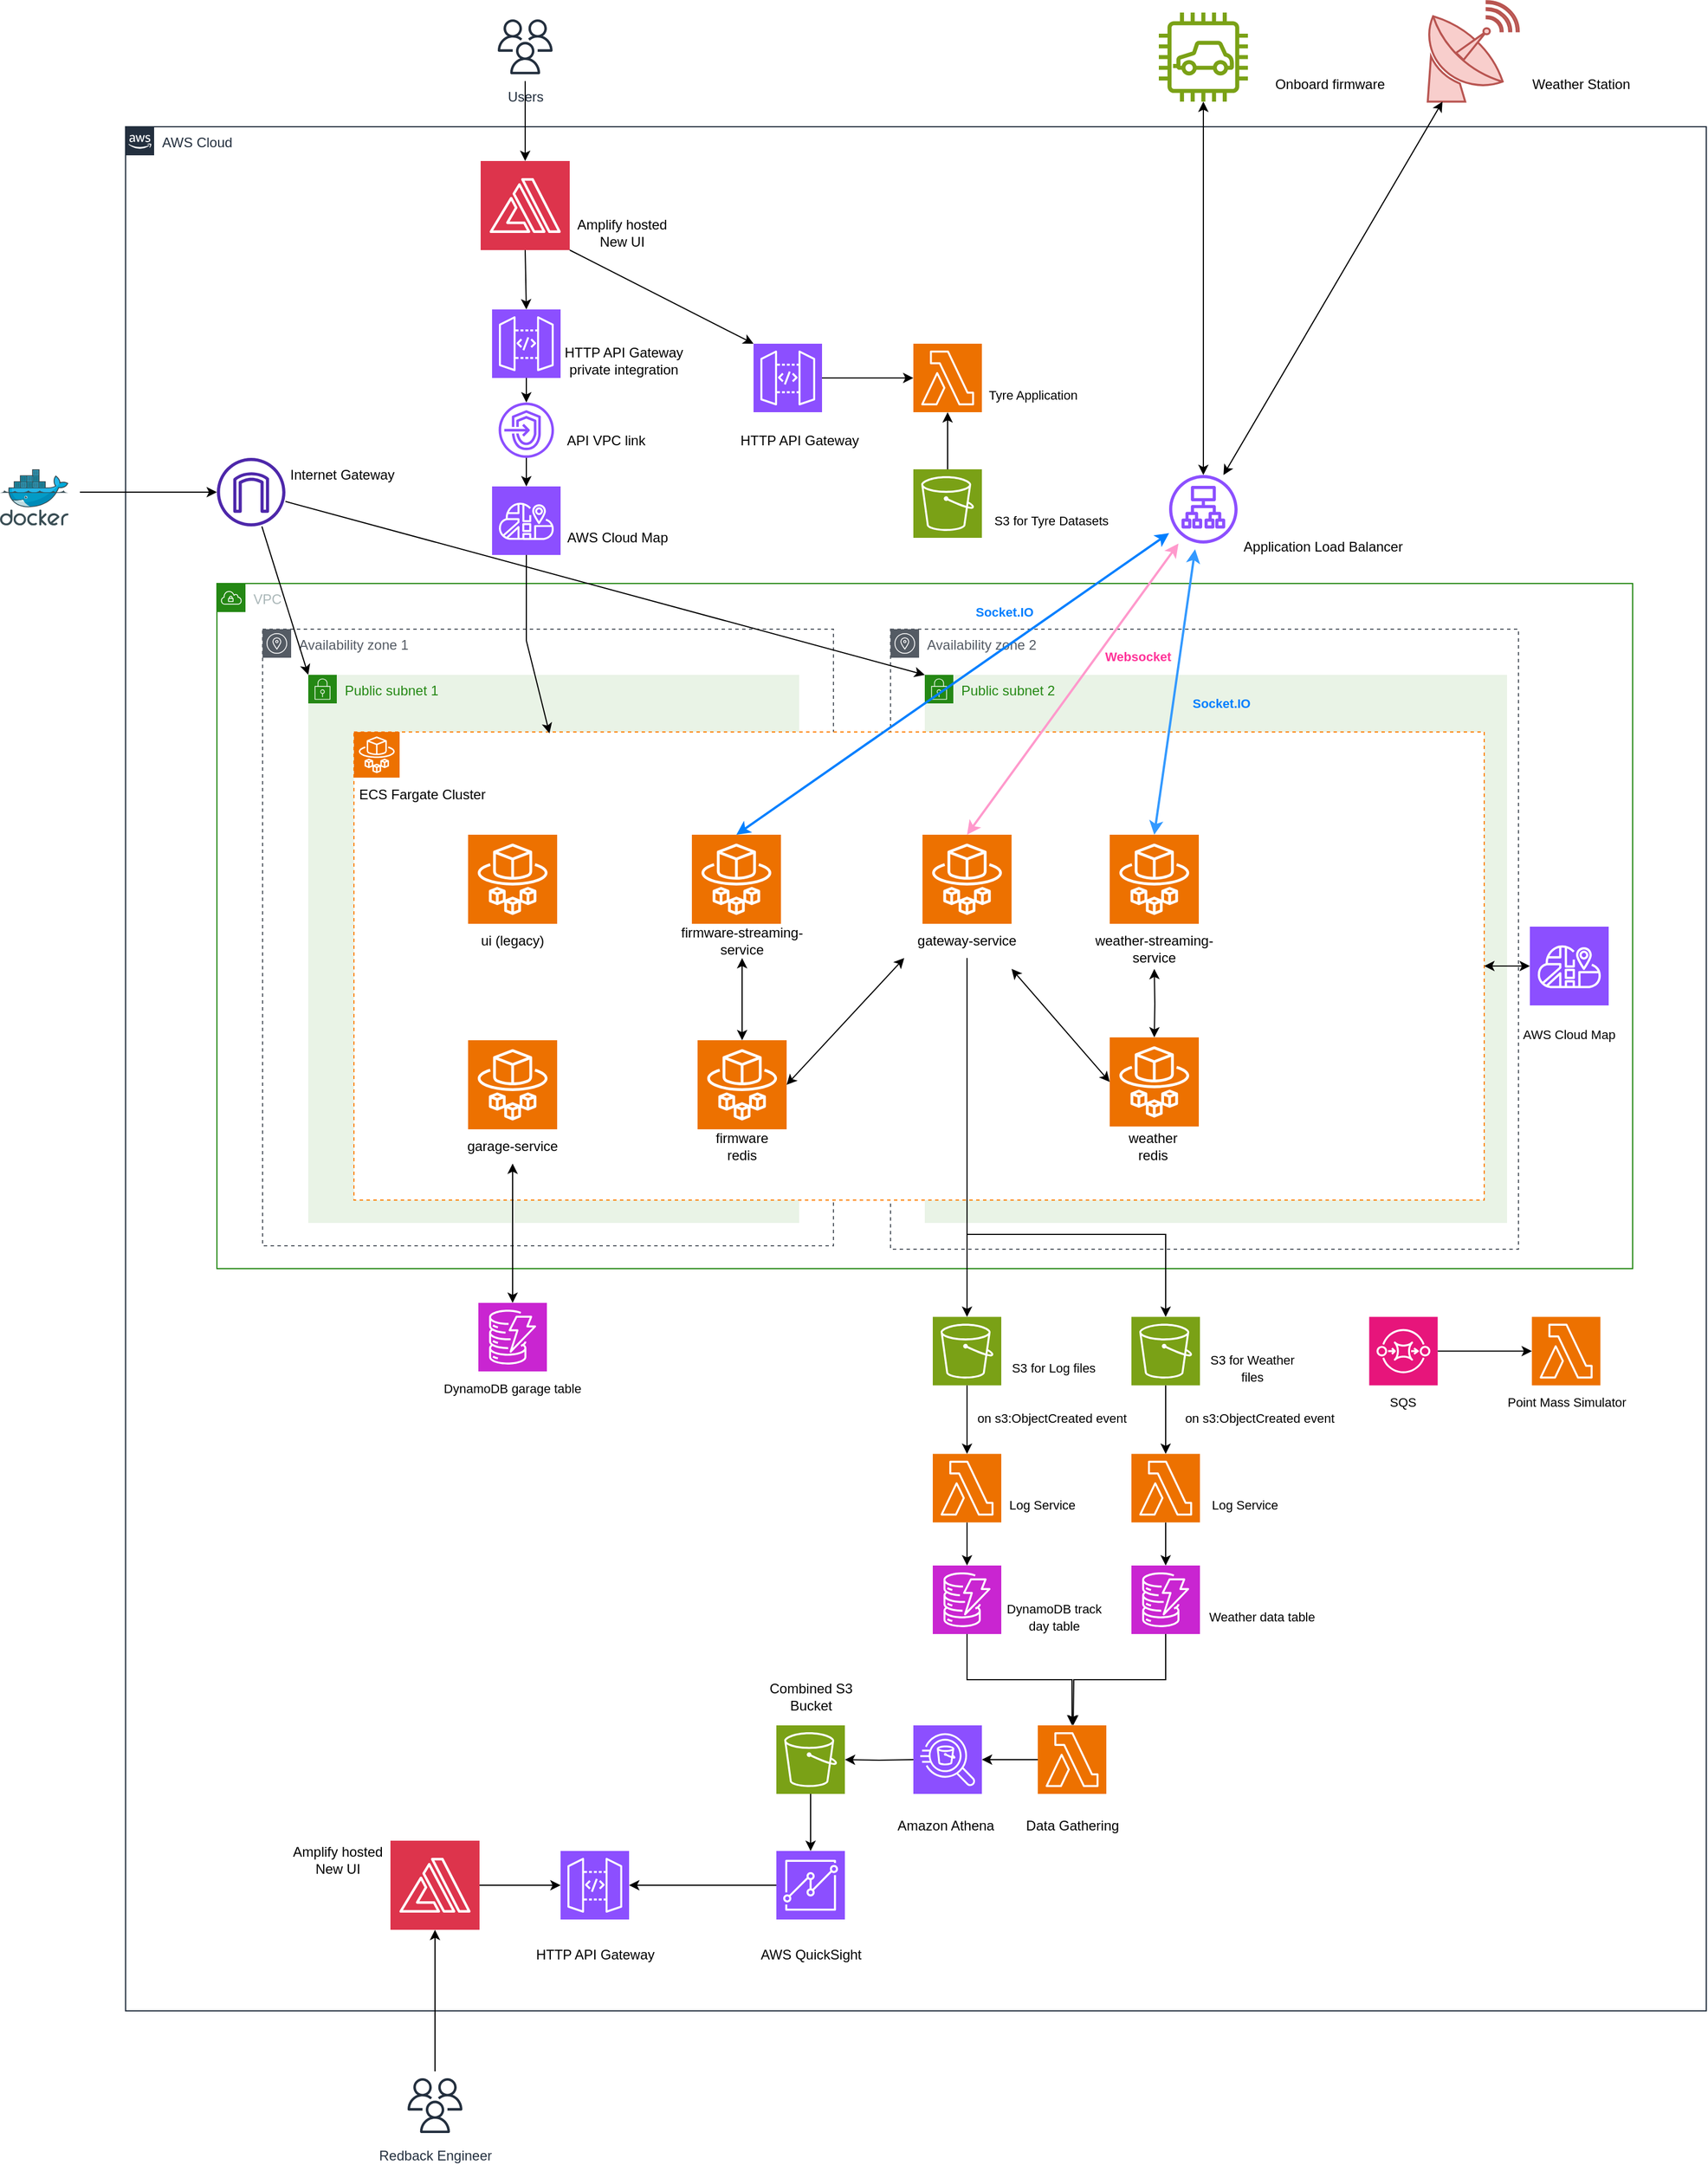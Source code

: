 <mxfile version="24.7.7">
  <diagram name="Page-1" id="r_Q3lrwqNkRFiCjygjfC">
    <mxGraphModel dx="2663" dy="1222" grid="1" gridSize="10" guides="1" tooltips="1" connect="1" arrows="1" fold="1" page="1" pageScale="1" pageWidth="827" pageHeight="1169" math="0" shadow="0">
      <root>
        <mxCell id="0" />
        <mxCell id="1" parent="0" />
        <mxCell id="l8-Kg4PxLdRytkkaWZpK-70" value="AWS Cloud" style="points=[[0,0],[0.25,0],[0.5,0],[0.75,0],[1,0],[1,0.25],[1,0.5],[1,0.75],[1,1],[0.75,1],[0.5,1],[0.25,1],[0,1],[0,0.75],[0,0.5],[0,0.25]];outlineConnect=0;gradientColor=none;html=1;whiteSpace=wrap;fontSize=12;fontStyle=0;container=1;pointerEvents=0;collapsible=0;recursiveResize=0;shape=mxgraph.aws4.group;grIcon=mxgraph.aws4.group_aws_cloud_alt;strokeColor=#232F3E;fillColor=none;verticalAlign=top;align=left;spacingLeft=30;fontColor=#232F3E;dashed=0;" parent="1" vertex="1">
          <mxGeometry x="40" y="280" width="1384.5" height="1650" as="geometry" />
        </mxCell>
        <mxCell id="l8-Kg4PxLdRytkkaWZpK-72" value="VPC" style="points=[[0,0],[0.25,0],[0.5,0],[0.75,0],[1,0],[1,0.25],[1,0.5],[1,0.75],[1,1],[0.75,1],[0.5,1],[0.25,1],[0,1],[0,0.75],[0,0.5],[0,0.25]];outlineConnect=0;gradientColor=none;html=1;whiteSpace=wrap;fontSize=12;fontStyle=0;container=1;pointerEvents=0;collapsible=0;recursiveResize=0;shape=mxgraph.aws4.group;grIcon=mxgraph.aws4.group_vpc;strokeColor=#248814;fillColor=none;verticalAlign=top;align=left;spacingLeft=30;fontColor=#AAB7B8;dashed=0;" parent="l8-Kg4PxLdRytkkaWZpK-70" vertex="1">
          <mxGeometry x="80" y="400" width="1240" height="600" as="geometry" />
        </mxCell>
        <mxCell id="l8-Kg4PxLdRytkkaWZpK-78" value="Availability zone 1" style="sketch=0;outlineConnect=0;gradientColor=none;html=1;whiteSpace=wrap;fontSize=12;fontStyle=0;shape=mxgraph.aws4.group;grIcon=mxgraph.aws4.group_availability_zone;strokeColor=#545B64;fillColor=none;verticalAlign=top;align=left;spacingLeft=30;fontColor=#545B64;dashed=1;" parent="l8-Kg4PxLdRytkkaWZpK-72" vertex="1">
          <mxGeometry x="40" y="40" width="500" height="540" as="geometry" />
        </mxCell>
        <mxCell id="l8-Kg4PxLdRytkkaWZpK-75" value="Public subnet 1" style="points=[[0,0],[0.25,0],[0.5,0],[0.75,0],[1,0],[1,0.25],[1,0.5],[1,0.75],[1,1],[0.75,1],[0.5,1],[0.25,1],[0,1],[0,0.75],[0,0.5],[0,0.25]];outlineConnect=0;gradientColor=none;html=1;whiteSpace=wrap;fontSize=12;fontStyle=0;container=1;pointerEvents=0;collapsible=0;recursiveResize=0;shape=mxgraph.aws4.group;grIcon=mxgraph.aws4.group_security_group;grStroke=0;strokeColor=#248814;fillColor=#E9F3E6;verticalAlign=top;align=left;spacingLeft=30;fontColor=#248814;dashed=0;" parent="l8-Kg4PxLdRytkkaWZpK-72" vertex="1">
          <mxGeometry x="80" y="80" width="430" height="480" as="geometry" />
        </mxCell>
        <mxCell id="l8-Kg4PxLdRytkkaWZpK-85" value="Availability zone 2" style="sketch=0;outlineConnect=0;gradientColor=none;html=1;whiteSpace=wrap;fontSize=12;fontStyle=0;shape=mxgraph.aws4.group;grIcon=mxgraph.aws4.group_availability_zone;strokeColor=#545B64;fillColor=none;verticalAlign=top;align=left;spacingLeft=30;fontColor=#545B64;dashed=1;" parent="l8-Kg4PxLdRytkkaWZpK-72" vertex="1">
          <mxGeometry x="590" y="40" width="550" height="543" as="geometry" />
        </mxCell>
        <mxCell id="l8-Kg4PxLdRytkkaWZpK-86" value="Public subnet 2" style="points=[[0,0],[0.25,0],[0.5,0],[0.75,0],[1,0],[1,0.25],[1,0.5],[1,0.75],[1,1],[0.75,1],[0.5,1],[0.25,1],[0,1],[0,0.75],[0,0.5],[0,0.25]];outlineConnect=0;gradientColor=none;html=1;whiteSpace=wrap;fontSize=12;fontStyle=0;container=1;pointerEvents=0;collapsible=0;recursiveResize=0;shape=mxgraph.aws4.group;grIcon=mxgraph.aws4.group_security_group;grStroke=0;strokeColor=#248814;fillColor=#E9F3E6;verticalAlign=top;align=left;spacingLeft=30;fontColor=#248814;dashed=0;" parent="l8-Kg4PxLdRytkkaWZpK-72" vertex="1">
          <mxGeometry x="620" y="80" width="510" height="480" as="geometry" />
        </mxCell>
        <mxCell id="l8-Kg4PxLdRytkkaWZpK-89" value="" style="rounded=0;whiteSpace=wrap;html=1;dashed=1;strokeWidth=1;strokeColor=#FF8000;" parent="l8-Kg4PxLdRytkkaWZpK-72" vertex="1">
          <mxGeometry x="120" y="130" width="990" height="410" as="geometry" />
        </mxCell>
        <mxCell id="l8-Kg4PxLdRytkkaWZpK-91" value="" style="sketch=0;points=[[0,0,0],[0.25,0,0],[0.5,0,0],[0.75,0,0],[1,0,0],[0,1,0],[0.25,1,0],[0.5,1,0],[0.75,1,0],[1,1,0],[0,0.25,0],[0,0.5,0],[0,0.75,0],[1,0.25,0],[1,0.5,0],[1,0.75,0]];outlineConnect=0;fontColor=#232F3E;fillColor=#ED7100;strokeColor=#ffffff;dashed=0;verticalLabelPosition=bottom;verticalAlign=top;align=center;html=1;fontSize=12;fontStyle=0;aspect=fixed;shape=mxgraph.aws4.resourceIcon;resIcon=mxgraph.aws4.fargate;" parent="l8-Kg4PxLdRytkkaWZpK-72" vertex="1">
          <mxGeometry x="120" y="130" width="40" height="40" as="geometry" />
        </mxCell>
        <mxCell id="l8-Kg4PxLdRytkkaWZpK-92" value="ECS Fargate Cluster" style="text;html=1;strokeColor=none;fillColor=none;align=center;verticalAlign=middle;whiteSpace=wrap;rounded=0;" parent="l8-Kg4PxLdRytkkaWZpK-72" vertex="1">
          <mxGeometry x="120" y="170" width="120" height="30" as="geometry" />
        </mxCell>
        <mxCell id="l8-Kg4PxLdRytkkaWZpK-95" value="" style="sketch=0;points=[[0,0,0],[0.25,0,0],[0.5,0,0],[0.75,0,0],[1,0,0],[0,1,0],[0.25,1,0],[0.5,1,0],[0.75,1,0],[1,1,0],[0,0.25,0],[0,0.5,0],[0,0.75,0],[1,0.25,0],[1,0.5,0],[1,0.75,0]];outlineConnect=0;fontColor=#232F3E;fillColor=#ED7100;strokeColor=#ffffff;dashed=0;verticalLabelPosition=bottom;verticalAlign=top;align=center;html=1;fontSize=12;fontStyle=0;aspect=fixed;shape=mxgraph.aws4.resourceIcon;resIcon=mxgraph.aws4.fargate;" parent="l8-Kg4PxLdRytkkaWZpK-72" vertex="1">
          <mxGeometry x="220" y="220" width="78" height="78" as="geometry" />
        </mxCell>
        <mxCell id="l8-Kg4PxLdRytkkaWZpK-96" value="" style="sketch=0;points=[[0,0,0],[0.25,0,0],[0.5,0,0],[0.75,0,0],[1,0,0],[0,1,0],[0.25,1,0],[0.5,1,0],[0.75,1,0],[1,1,0],[0,0.25,0],[0,0.5,0],[0,0.75,0],[1,0.25,0],[1,0.5,0],[1,0.75,0]];outlineConnect=0;fontColor=#232F3E;fillColor=#ED7100;strokeColor=#ffffff;dashed=0;verticalLabelPosition=bottom;verticalAlign=top;align=center;html=1;fontSize=12;fontStyle=0;aspect=fixed;shape=mxgraph.aws4.resourceIcon;resIcon=mxgraph.aws4.fargate;" parent="l8-Kg4PxLdRytkkaWZpK-72" vertex="1">
          <mxGeometry x="416" y="220" width="78" height="78" as="geometry" />
        </mxCell>
        <mxCell id="l8-Kg4PxLdRytkkaWZpK-97" value="" style="sketch=0;points=[[0,0,0],[0.25,0,0],[0.5,0,0],[0.75,0,0],[1,0,0],[0,1,0],[0.25,1,0],[0.5,1,0],[0.75,1,0],[1,1,0],[0,0.25,0],[0,0.5,0],[0,0.75,0],[1,0.25,0],[1,0.5,0],[1,0.75,0]];outlineConnect=0;fontColor=#232F3E;fillColor=#ED7100;strokeColor=#ffffff;dashed=0;verticalLabelPosition=bottom;verticalAlign=top;align=center;html=1;fontSize=12;fontStyle=0;aspect=fixed;shape=mxgraph.aws4.resourceIcon;resIcon=mxgraph.aws4.fargate;" parent="l8-Kg4PxLdRytkkaWZpK-72" vertex="1">
          <mxGeometry x="618" y="220" width="78" height="78" as="geometry" />
        </mxCell>
        <mxCell id="l8-Kg4PxLdRytkkaWZpK-98" value="" style="sketch=0;points=[[0,0,0],[0.25,0,0],[0.5,0,0],[0.75,0,0],[1,0,0],[0,1,0],[0.25,1,0],[0.5,1,0],[0.75,1,0],[1,1,0],[0,0.25,0],[0,0.5,0],[0,0.75,0],[1,0.25,0],[1,0.5,0],[1,0.75,0]];outlineConnect=0;fontColor=#232F3E;fillColor=#ED7100;strokeColor=#ffffff;dashed=0;verticalLabelPosition=bottom;verticalAlign=top;align=center;html=1;fontSize=12;fontStyle=0;aspect=fixed;shape=mxgraph.aws4.resourceIcon;resIcon=mxgraph.aws4.fargate;" parent="l8-Kg4PxLdRytkkaWZpK-72" vertex="1">
          <mxGeometry x="421" y="400" width="78" height="78" as="geometry" />
        </mxCell>
        <mxCell id="l8-Kg4PxLdRytkkaWZpK-104" value="&lt;div&gt;&lt;span style=&quot;background-color: initial;&quot;&gt;gateway-service&lt;/span&gt;&lt;br&gt;&lt;/div&gt;" style="text;html=1;strokeColor=none;fillColor=none;align=center;verticalAlign=middle;whiteSpace=wrap;rounded=0;" parent="l8-Kg4PxLdRytkkaWZpK-72" vertex="1">
          <mxGeometry x="602" y="298" width="110" height="30" as="geometry" />
        </mxCell>
        <mxCell id="l8-Kg4PxLdRytkkaWZpK-105" value="firmware-streaming-service" style="text;html=1;strokeColor=none;fillColor=none;align=center;verticalAlign=middle;whiteSpace=wrap;rounded=0;" parent="l8-Kg4PxLdRytkkaWZpK-72" vertex="1">
          <mxGeometry x="395" y="298" width="130" height="30" as="geometry" />
        </mxCell>
        <mxCell id="l8-Kg4PxLdRytkkaWZpK-106" value="ui (legacy)" style="text;html=1;strokeColor=none;fillColor=none;align=center;verticalAlign=middle;whiteSpace=wrap;rounded=0;" parent="l8-Kg4PxLdRytkkaWZpK-72" vertex="1">
          <mxGeometry x="229" y="298" width="60" height="30" as="geometry" />
        </mxCell>
        <mxCell id="l8-Kg4PxLdRytkkaWZpK-107" value="firmware redis" style="text;html=1;strokeColor=none;fillColor=none;align=center;verticalAlign=middle;whiteSpace=wrap;rounded=0;" parent="l8-Kg4PxLdRytkkaWZpK-72" vertex="1">
          <mxGeometry x="430" y="478" width="60" height="30" as="geometry" />
        </mxCell>
        <mxCell id="l8-Kg4PxLdRytkkaWZpK-108" value="" style="endArrow=classic;startArrow=classic;html=1;rounded=0;entryX=0.5;entryY=1;entryDx=0;entryDy=0;exitX=0.5;exitY=0;exitDx=0;exitDy=0;exitPerimeter=0;" parent="l8-Kg4PxLdRytkkaWZpK-72" source="l8-Kg4PxLdRytkkaWZpK-98" target="l8-Kg4PxLdRytkkaWZpK-105" edge="1">
          <mxGeometry width="50" height="50" relative="1" as="geometry">
            <mxPoint x="530" y="340" as="sourcePoint" />
            <mxPoint x="580" y="290" as="targetPoint" />
          </mxGeometry>
        </mxCell>
        <mxCell id="l8-Kg4PxLdRytkkaWZpK-109" value="" style="sketch=0;points=[[0,0,0],[0.25,0,0],[0.5,0,0],[0.75,0,0],[1,0,0],[0,1,0],[0.25,1,0],[0.5,1,0],[0.75,1,0],[1,1,0],[0,0.25,0],[0,0.5,0],[0,0.75,0],[1,0.25,0],[1,0.5,0],[1,0.75,0]];outlineConnect=0;fontColor=#232F3E;fillColor=#ED7100;strokeColor=#ffffff;dashed=0;verticalLabelPosition=bottom;verticalAlign=top;align=center;html=1;fontSize=12;fontStyle=0;aspect=fixed;shape=mxgraph.aws4.resourceIcon;resIcon=mxgraph.aws4.fargate;" parent="l8-Kg4PxLdRytkkaWZpK-72" vertex="1">
          <mxGeometry x="220" y="400" width="78" height="78" as="geometry" />
        </mxCell>
        <mxCell id="l8-Kg4PxLdRytkkaWZpK-110" value="garage-service" style="text;html=1;strokeColor=none;fillColor=none;align=center;verticalAlign=middle;whiteSpace=wrap;rounded=0;" parent="l8-Kg4PxLdRytkkaWZpK-72" vertex="1">
          <mxGeometry x="214" y="478" width="90" height="30" as="geometry" />
        </mxCell>
        <mxCell id="l8-Kg4PxLdRytkkaWZpK-111" value="" style="endArrow=classic;startArrow=classic;html=1;rounded=0;entryX=0;entryY=1;entryDx=0;entryDy=0;exitX=1;exitY=0.5;exitDx=0;exitDy=0;exitPerimeter=0;" parent="l8-Kg4PxLdRytkkaWZpK-72" source="l8-Kg4PxLdRytkkaWZpK-98" target="l8-Kg4PxLdRytkkaWZpK-104" edge="1">
          <mxGeometry width="50" height="50" relative="1" as="geometry">
            <mxPoint x="568" y="410" as="sourcePoint" />
            <mxPoint x="618" y="360" as="targetPoint" />
          </mxGeometry>
        </mxCell>
        <mxCell id="l8-Kg4PxLdRytkkaWZpK-168" value="" style="sketch=0;points=[[0,0,0],[0.25,0,0],[0.5,0,0],[0.75,0,0],[1,0,0],[0,1,0],[0.25,1,0],[0.5,1,0],[0.75,1,0],[1,1,0],[0,0.25,0],[0,0.5,0],[0,0.75,0],[1,0.25,0],[1,0.5,0],[1,0.75,0]];outlineConnect=0;fontColor=#232F3E;fillColor=#8C4FFF;strokeColor=#ffffff;dashed=0;verticalLabelPosition=bottom;verticalAlign=top;align=center;html=1;fontSize=12;fontStyle=0;aspect=fixed;shape=mxgraph.aws4.resourceIcon;resIcon=mxgraph.aws4.cloud_map;" parent="l8-Kg4PxLdRytkkaWZpK-72" vertex="1">
          <mxGeometry x="1150" y="300.5" width="69" height="69" as="geometry" />
        </mxCell>
        <mxCell id="l8-Kg4PxLdRytkkaWZpK-118" value="" style="endArrow=classic;startArrow=classic;html=1;rounded=0;entryX=0;entryY=0.5;entryDx=0;entryDy=0;exitX=1;exitY=0.5;exitDx=0;exitDy=0;entryPerimeter=0;" parent="l8-Kg4PxLdRytkkaWZpK-72" source="l8-Kg4PxLdRytkkaWZpK-89" target="l8-Kg4PxLdRytkkaWZpK-168" edge="1">
          <mxGeometry width="50" height="50" relative="1" as="geometry">
            <mxPoint x="610" y="400" as="sourcePoint" />
            <mxPoint x="980" y="380" as="targetPoint" />
          </mxGeometry>
        </mxCell>
        <mxCell id="l8-Kg4PxLdRytkkaWZpK-116" value="&lt;font style=&quot;font-size: 11px;&quot;&gt;AWS Cloud Map&lt;/font&gt;" style="text;html=1;strokeColor=none;fillColor=none;align=center;verticalAlign=middle;whiteSpace=wrap;rounded=0;" parent="l8-Kg4PxLdRytkkaWZpK-72" vertex="1">
          <mxGeometry x="1134.87" y="380" width="99.25" height="30" as="geometry" />
        </mxCell>
        <mxCell id="l8-Kg4PxLdRytkkaWZpK-185" value="&lt;font style=&quot;font-size: 11px;&quot; color=&quot;#007fff&quot;&gt;&lt;b&gt;Socket.IO&lt;/b&gt;&lt;/font&gt;" style="text;html=1;strokeColor=none;fillColor=none;align=center;verticalAlign=middle;whiteSpace=wrap;rounded=0;rotation=0;" parent="l8-Kg4PxLdRytkkaWZpK-72" vertex="1">
          <mxGeometry x="660" y="10" width="60" height="30" as="geometry" />
        </mxCell>
        <mxCell id="l8-Kg4PxLdRytkkaWZpK-186" value="&lt;span style=&quot;color: rgb(255, 51, 153); font-family: Helvetica; font-style: normal; font-variant-ligatures: normal; font-variant-caps: normal; letter-spacing: normal; orphans: 2; text-align: center; text-indent: 0px; text-transform: none; widows: 2; word-spacing: 0px; -webkit-text-stroke-width: 0px; text-decoration-thickness: initial; text-decoration-style: initial; text-decoration-color: initial; float: none; display: inline !important;&quot;&gt;&lt;font style=&quot;font-size: 11px;&quot;&gt;&lt;b style=&quot;&quot;&gt;Websocket&lt;/b&gt;&lt;/font&gt;&lt;/span&gt;" style="text;whiteSpace=wrap;html=1;" parent="l8-Kg4PxLdRytkkaWZpK-72" vertex="1">
          <mxGeometry x="776" y="50" width="60" height="20" as="geometry" />
        </mxCell>
        <mxCell id="DXigJ2T6ufV-q1y0c3rx-6" value="" style="sketch=0;points=[[0,0,0],[0.25,0,0],[0.5,0,0],[0.75,0,0],[1,0,0],[0,1,0],[0.25,1,0],[0.5,1,0],[0.75,1,0],[1,1,0],[0,0.25,0],[0,0.5,0],[0,0.75,0],[1,0.25,0],[1,0.5,0],[1,0.75,0]];outlineConnect=0;fontColor=#232F3E;fillColor=#ED7100;strokeColor=#ffffff;dashed=0;verticalLabelPosition=bottom;verticalAlign=top;align=center;html=1;fontSize=12;fontStyle=0;aspect=fixed;shape=mxgraph.aws4.resourceIcon;resIcon=mxgraph.aws4.fargate;" vertex="1" parent="l8-Kg4PxLdRytkkaWZpK-72">
          <mxGeometry x="782" y="220" width="78" height="78" as="geometry" />
        </mxCell>
        <mxCell id="DXigJ2T6ufV-q1y0c3rx-14" style="edgeStyle=orthogonalEdgeStyle;rounded=0;orthogonalLoop=1;jettySize=auto;html=1;exitX=0.5;exitY=1;exitDx=0;exitDy=0;startArrow=classic;startFill=1;" edge="1" parent="l8-Kg4PxLdRytkkaWZpK-72" target="DXigJ2T6ufV-q1y0c3rx-12">
          <mxGeometry relative="1" as="geometry">
            <mxPoint x="821" y="337.5" as="sourcePoint" />
          </mxGeometry>
        </mxCell>
        <mxCell id="DXigJ2T6ufV-q1y0c3rx-7" value="weather-streaming-service" style="text;html=1;strokeColor=none;fillColor=none;align=center;verticalAlign=middle;whiteSpace=wrap;rounded=0;" vertex="1" parent="l8-Kg4PxLdRytkkaWZpK-72">
          <mxGeometry x="756" y="300.5" width="130" height="39.5" as="geometry" />
        </mxCell>
        <mxCell id="DXigJ2T6ufV-q1y0c3rx-12" value="" style="sketch=0;points=[[0,0,0],[0.25,0,0],[0.5,0,0],[0.75,0,0],[1,0,0],[0,1,0],[0.25,1,0],[0.5,1,0],[0.75,1,0],[1,1,0],[0,0.25,0],[0,0.5,0],[0,0.75,0],[1,0.25,0],[1,0.5,0],[1,0.75,0]];outlineConnect=0;fontColor=#232F3E;fillColor=#ED7100;strokeColor=#ffffff;dashed=0;verticalLabelPosition=bottom;verticalAlign=top;align=center;html=1;fontSize=12;fontStyle=0;aspect=fixed;shape=mxgraph.aws4.resourceIcon;resIcon=mxgraph.aws4.fargate;" vertex="1" parent="l8-Kg4PxLdRytkkaWZpK-72">
          <mxGeometry x="782" y="397.5" width="78" height="78" as="geometry" />
        </mxCell>
        <mxCell id="DXigJ2T6ufV-q1y0c3rx-13" value="weather redis" style="text;html=1;strokeColor=none;fillColor=none;align=center;verticalAlign=middle;whiteSpace=wrap;rounded=0;" vertex="1" parent="l8-Kg4PxLdRytkkaWZpK-72">
          <mxGeometry x="790" y="478" width="60" height="30" as="geometry" />
        </mxCell>
        <mxCell id="DXigJ2T6ufV-q1y0c3rx-16" value="&lt;font style=&quot;font-size: 11px;&quot; color=&quot;#007fff&quot;&gt;&lt;b&gt;Socket.IO&lt;/b&gt;&lt;/font&gt;" style="text;html=1;strokeColor=none;fillColor=none;align=center;verticalAlign=middle;whiteSpace=wrap;rounded=0;rotation=0;" vertex="1" parent="l8-Kg4PxLdRytkkaWZpK-72">
          <mxGeometry x="850" y="90" width="60" height="30" as="geometry" />
        </mxCell>
        <mxCell id="DXigJ2T6ufV-q1y0c3rx-29" value="" style="endArrow=classic;startArrow=classic;html=1;rounded=0;exitX=0;exitY=0.5;exitDx=0;exitDy=0;exitPerimeter=0;" edge="1" parent="l8-Kg4PxLdRytkkaWZpK-72" source="DXigJ2T6ufV-q1y0c3rx-12">
          <mxGeometry width="50" height="50" relative="1" as="geometry">
            <mxPoint x="532" y="487" as="sourcePoint" />
            <mxPoint x="696" y="337.5" as="targetPoint" />
          </mxGeometry>
        </mxCell>
        <mxCell id="DXigJ2T6ufV-q1y0c3rx-25" value="" style="endArrow=classic;startArrow=classic;html=1;rounded=0;strokeColor=#3399FF;strokeWidth=2;exitX=0.5;exitY=0;exitDx=0;exitDy=0;exitPerimeter=0;" edge="1" parent="l8-Kg4PxLdRytkkaWZpK-72" source="DXigJ2T6ufV-q1y0c3rx-6">
          <mxGeometry width="50" height="50" relative="1" as="geometry">
            <mxPoint x="373.25" y="352.17" as="sourcePoint" />
            <mxPoint x="856.75" y="-29.998" as="targetPoint" />
          </mxGeometry>
        </mxCell>
        <mxCell id="l8-Kg4PxLdRytkkaWZpK-74" value="" style="sketch=0;outlineConnect=0;fontColor=#232F3E;gradientColor=none;fillColor=#8C4FFF;strokeColor=none;dashed=0;verticalLabelPosition=bottom;verticalAlign=top;align=center;html=1;fontSize=12;fontStyle=0;aspect=fixed;pointerEvents=1;shape=mxgraph.aws4.application_load_balancer;" parent="l8-Kg4PxLdRytkkaWZpK-70" vertex="1">
          <mxGeometry x="914" y="305" width="60" height="60" as="geometry" />
        </mxCell>
        <mxCell id="l8-Kg4PxLdRytkkaWZpK-93" value="" style="sketch=0;points=[[0,0,0],[0.25,0,0],[0.5,0,0],[0.75,0,0],[1,0,0],[0,1,0],[0.25,1,0],[0.5,1,0],[0.75,1,0],[1,1,0],[0,0.25,0],[0,0.5,0],[0,0.75,0],[1,0.25,0],[1,0.5,0],[1,0.75,0]];outlineConnect=0;fontColor=#232F3E;fillColor=#8C4FFF;strokeColor=#ffffff;dashed=0;verticalLabelPosition=bottom;verticalAlign=top;align=center;html=1;fontSize=12;fontStyle=0;aspect=fixed;shape=mxgraph.aws4.resourceIcon;resIcon=mxgraph.aws4.api_gateway;" parent="l8-Kg4PxLdRytkkaWZpK-70" vertex="1">
          <mxGeometry x="321" y="160" width="60" height="60" as="geometry" />
        </mxCell>
        <mxCell id="l8-Kg4PxLdRytkkaWZpK-102" value="" style="endArrow=classic;startArrow=classic;html=1;rounded=0;exitX=0.5;exitY=0;exitDx=0;exitDy=0;exitPerimeter=0;strokeColor=#007FFF;strokeWidth=2;" parent="l8-Kg4PxLdRytkkaWZpK-70" source="l8-Kg4PxLdRytkkaWZpK-96" target="l8-Kg4PxLdRytkkaWZpK-74" edge="1">
          <mxGeometry width="50" height="50" relative="1" as="geometry">
            <mxPoint x="610" y="240" as="sourcePoint" />
            <mxPoint x="660" y="190" as="targetPoint" />
          </mxGeometry>
        </mxCell>
        <mxCell id="l8-Kg4PxLdRytkkaWZpK-103" value="" style="endArrow=classic;startArrow=classic;html=1;rounded=0;exitX=0.5;exitY=0;exitDx=0;exitDy=0;exitPerimeter=0;strokeWidth=2;strokeColor=#FF99CC;" parent="l8-Kg4PxLdRytkkaWZpK-70" source="l8-Kg4PxLdRytkkaWZpK-97" target="l8-Kg4PxLdRytkkaWZpK-74" edge="1">
          <mxGeometry width="50" height="50" relative="1" as="geometry">
            <mxPoint x="545" y="390" as="sourcePoint" />
            <mxPoint x="687" y="138" as="targetPoint" />
          </mxGeometry>
        </mxCell>
        <mxCell id="l8-Kg4PxLdRytkkaWZpK-119" value="HTTP API Gateway &lt;br&gt;private integration" style="text;html=1;strokeColor=none;fillColor=none;align=center;verticalAlign=middle;whiteSpace=wrap;rounded=0;" parent="l8-Kg4PxLdRytkkaWZpK-70" vertex="1">
          <mxGeometry x="381" y="190" width="111" height="30" as="geometry" />
        </mxCell>
        <mxCell id="l8-Kg4PxLdRytkkaWZpK-120" value="" style="endArrow=classic;html=1;rounded=0;exitX=0.5;exitY=1;exitDx=0;exitDy=0;exitPerimeter=0;" parent="l8-Kg4PxLdRytkkaWZpK-70" source="l8-Kg4PxLdRytkkaWZpK-93" target="l8-Kg4PxLdRytkkaWZpK-187" edge="1">
          <mxGeometry width="50" height="50" relative="1" as="geometry">
            <mxPoint x="520" y="500" as="sourcePoint" />
            <mxPoint x="349" y="290" as="targetPoint" />
          </mxGeometry>
        </mxCell>
        <mxCell id="l8-Kg4PxLdRytkkaWZpK-122" value="AWS Cloud Map" style="text;html=1;strokeColor=none;fillColor=none;align=center;verticalAlign=middle;whiteSpace=wrap;rounded=0;" parent="l8-Kg4PxLdRytkkaWZpK-70" vertex="1">
          <mxGeometry x="381" y="345" width="100" height="30" as="geometry" />
        </mxCell>
        <mxCell id="l8-Kg4PxLdRytkkaWZpK-123" value="Application Load Balancer" style="text;html=1;strokeColor=none;fillColor=none;align=center;verticalAlign=middle;whiteSpace=wrap;rounded=0;" parent="l8-Kg4PxLdRytkkaWZpK-70" vertex="1">
          <mxGeometry x="974" y="352.5" width="150" height="30" as="geometry" />
        </mxCell>
        <mxCell id="l8-Kg4PxLdRytkkaWZpK-125" value="" style="sketch=0;outlineConnect=0;fontColor=#232F3E;gradientColor=none;fillColor=#4D27AA;strokeColor=none;dashed=0;verticalLabelPosition=bottom;verticalAlign=top;align=center;html=1;fontSize=12;fontStyle=0;aspect=fixed;pointerEvents=1;shape=mxgraph.aws4.internet_gateway;" parent="l8-Kg4PxLdRytkkaWZpK-70" vertex="1">
          <mxGeometry x="80" y="290" width="60" height="60" as="geometry" />
        </mxCell>
        <mxCell id="l8-Kg4PxLdRytkkaWZpK-126" value="Internet Gateway" style="text;html=1;strokeColor=none;fillColor=none;align=center;verticalAlign=middle;whiteSpace=wrap;rounded=0;" parent="l8-Kg4PxLdRytkkaWZpK-70" vertex="1">
          <mxGeometry x="140" y="290" width="100" height="30" as="geometry" />
        </mxCell>
        <mxCell id="l8-Kg4PxLdRytkkaWZpK-127" value="" style="endArrow=classic;html=1;rounded=0;entryX=0;entryY=0;entryDx=0;entryDy=0;" parent="l8-Kg4PxLdRytkkaWZpK-70" source="l8-Kg4PxLdRytkkaWZpK-125" target="l8-Kg4PxLdRytkkaWZpK-75" edge="1">
          <mxGeometry width="50" height="50" relative="1" as="geometry">
            <mxPoint x="450" y="230" as="sourcePoint" />
            <mxPoint x="500" y="180" as="targetPoint" />
          </mxGeometry>
        </mxCell>
        <mxCell id="l8-Kg4PxLdRytkkaWZpK-129" value="" style="endArrow=classic;html=1;rounded=0;entryX=0;entryY=0;entryDx=0;entryDy=0;" parent="l8-Kg4PxLdRytkkaWZpK-70" source="l8-Kg4PxLdRytkkaWZpK-125" target="l8-Kg4PxLdRytkkaWZpK-86" edge="1">
          <mxGeometry width="50" height="50" relative="1" as="geometry">
            <mxPoint x="450" y="300" as="sourcePoint" />
            <mxPoint x="500" y="250" as="targetPoint" />
          </mxGeometry>
        </mxCell>
        <mxCell id="l8-Kg4PxLdRytkkaWZpK-138" value="&lt;font style=&quot;font-size: 11px;&quot;&gt;on s3:ObjectCreated event&lt;/font&gt;" style="text;html=1;strokeColor=none;fillColor=none;align=center;verticalAlign=middle;whiteSpace=wrap;rounded=0;" parent="l8-Kg4PxLdRytkkaWZpK-70" vertex="1">
          <mxGeometry x="737.75" y="1115.75" width="146.5" height="30" as="geometry" />
        </mxCell>
        <mxCell id="l8-Kg4PxLdRytkkaWZpK-140" value="&lt;font style=&quot;font-size: 11px;&quot;&gt;Log Service&lt;/font&gt;" style="text;html=1;strokeColor=none;fillColor=none;align=center;verticalAlign=middle;whiteSpace=wrap;rounded=0;" parent="l8-Kg4PxLdRytkkaWZpK-70" vertex="1">
          <mxGeometry x="767" y="1192.25" width="72" height="30" as="geometry" />
        </mxCell>
        <mxCell id="l8-Kg4PxLdRytkkaWZpK-141" value="&lt;font style=&quot;font-size: 11px;&quot;&gt;DynamoDB garage table&lt;/font&gt;" style="text;html=1;strokeColor=none;fillColor=none;align=center;verticalAlign=middle;whiteSpace=wrap;rounded=0;" parent="l8-Kg4PxLdRytkkaWZpK-70" vertex="1">
          <mxGeometry x="274" y="1090" width="130" height="30" as="geometry" />
        </mxCell>
        <mxCell id="l8-Kg4PxLdRytkkaWZpK-143" value="" style="endArrow=classic;html=1;rounded=0;entryX=0.5;entryY=0;entryDx=0;entryDy=0;entryPerimeter=0;exitX=0.5;exitY=1;exitDx=0;exitDy=0;exitPerimeter=0;" parent="l8-Kg4PxLdRytkkaWZpK-70" source="l8-Kg4PxLdRytkkaWZpK-155" target="l8-Kg4PxLdRytkkaWZpK-161" edge="1">
          <mxGeometry width="50" height="50" relative="1" as="geometry">
            <mxPoint x="697.5" y="1112" as="sourcePoint" />
            <mxPoint x="697.5" y="1185" as="targetPoint" />
          </mxGeometry>
        </mxCell>
        <mxCell id="l8-Kg4PxLdRytkkaWZpK-144" value="&lt;font style=&quot;font-size: 11px;&quot;&gt;DynamoDB track day table&lt;/font&gt;" style="text;html=1;strokeColor=none;fillColor=none;align=center;verticalAlign=middle;whiteSpace=wrap;rounded=0;" parent="l8-Kg4PxLdRytkkaWZpK-70" vertex="1">
          <mxGeometry x="767" y="1290" width="93" height="30" as="geometry" />
        </mxCell>
        <mxCell id="l8-Kg4PxLdRytkkaWZpK-148" value="&lt;font style=&quot;font-size: 11px;&quot;&gt;S3 for Log files&lt;/font&gt;" style="text;html=1;strokeColor=none;fillColor=none;align=center;verticalAlign=middle;whiteSpace=wrap;rounded=0;" parent="l8-Kg4PxLdRytkkaWZpK-70" vertex="1">
          <mxGeometry x="767" y="1072.25" width="92" height="30" as="geometry" />
        </mxCell>
        <mxCell id="l8-Kg4PxLdRytkkaWZpK-153" value="" style="sketch=0;points=[[0,0,0],[0.25,0,0],[0.5,0,0],[0.75,0,0],[1,0,0],[0,1,0],[0.25,1,0],[0.5,1,0],[0.75,1,0],[1,1,0],[0,0.25,0],[0,0.5,0],[0,0.75,0],[1,0.25,0],[1,0.5,0],[1,0.75,0]];outlineConnect=0;fontColor=#232F3E;fillColor=#C925D1;strokeColor=#ffffff;dashed=0;verticalLabelPosition=bottom;verticalAlign=top;align=center;html=1;fontSize=12;fontStyle=0;aspect=fixed;shape=mxgraph.aws4.resourceIcon;resIcon=mxgraph.aws4.dynamodb;" parent="l8-Kg4PxLdRytkkaWZpK-70" vertex="1">
          <mxGeometry x="309" y="1030" width="60" height="60" as="geometry" />
        </mxCell>
        <mxCell id="l8-Kg4PxLdRytkkaWZpK-155" value="" style="sketch=0;points=[[0,0,0],[0.25,0,0],[0.5,0,0],[0.75,0,0],[1,0,0],[0,1,0],[0.25,1,0],[0.5,1,0],[0.75,1,0],[1,1,0],[0,0.25,0],[0,0.5,0],[0,0.75,0],[1,0.25,0],[1,0.5,0],[1,0.75,0]];outlineConnect=0;fontColor=#232F3E;fillColor=#ED7100;strokeColor=#ffffff;dashed=0;verticalLabelPosition=bottom;verticalAlign=top;align=center;html=1;fontSize=12;fontStyle=0;aspect=fixed;shape=mxgraph.aws4.resourceIcon;resIcon=mxgraph.aws4.lambda;" parent="l8-Kg4PxLdRytkkaWZpK-70" vertex="1">
          <mxGeometry x="707" y="1162.25" width="60" height="60" as="geometry" />
        </mxCell>
        <mxCell id="l8-Kg4PxLdRytkkaWZpK-161" value="" style="sketch=0;points=[[0,0,0],[0.25,0,0],[0.5,0,0],[0.75,0,0],[1,0,0],[0,1,0],[0.25,1,0],[0.5,1,0],[0.75,1,0],[1,1,0],[0,0.25,0],[0,0.5,0],[0,0.75,0],[1,0.25,0],[1,0.5,0],[1,0.75,0]];outlineConnect=0;fontColor=#232F3E;fillColor=#C925D1;strokeColor=#ffffff;dashed=0;verticalLabelPosition=bottom;verticalAlign=top;align=center;html=1;fontSize=12;fontStyle=0;aspect=fixed;shape=mxgraph.aws4.resourceIcon;resIcon=mxgraph.aws4.dynamodb;" parent="l8-Kg4PxLdRytkkaWZpK-70" vertex="1">
          <mxGeometry x="707" y="1260" width="60" height="60" as="geometry" />
        </mxCell>
        <mxCell id="l8-Kg4PxLdRytkkaWZpK-163" value="" style="sketch=0;points=[[0,0,0],[0.25,0,0],[0.5,0,0],[0.75,0,0],[1,0,0],[0,1,0],[0.25,1,0],[0.5,1,0],[0.75,1,0],[1,1,0],[0,0.25,0],[0,0.5,0],[0,0.75,0],[1,0.25,0],[1,0.5,0],[1,0.75,0]];outlineConnect=0;fontColor=#232F3E;fillColor=#7AA116;strokeColor=#ffffff;dashed=0;verticalLabelPosition=bottom;verticalAlign=top;align=center;html=1;fontSize=12;fontStyle=0;aspect=fixed;shape=mxgraph.aws4.resourceIcon;resIcon=mxgraph.aws4.s3;" parent="l8-Kg4PxLdRytkkaWZpK-70" vertex="1">
          <mxGeometry x="707" y="1042.25" width="60" height="60" as="geometry" />
        </mxCell>
        <mxCell id="l8-Kg4PxLdRytkkaWZpK-176" value="" style="endArrow=classic;startArrow=classic;html=1;rounded=0;entryX=0.5;entryY=1;entryDx=0;entryDy=0;exitX=0.5;exitY=0;exitDx=0;exitDy=0;exitPerimeter=0;" parent="l8-Kg4PxLdRytkkaWZpK-70" source="l8-Kg4PxLdRytkkaWZpK-153" target="l8-Kg4PxLdRytkkaWZpK-110" edge="1">
          <mxGeometry width="50" height="50" relative="1" as="geometry">
            <mxPoint x="720" y="780" as="sourcePoint" />
            <mxPoint x="770" y="730" as="targetPoint" />
          </mxGeometry>
        </mxCell>
        <mxCell id="l8-Kg4PxLdRytkkaWZpK-177" value="" style="endArrow=classic;html=1;rounded=0;entryX=0.5;entryY=0;entryDx=0;entryDy=0;entryPerimeter=0;exitX=0.5;exitY=1;exitDx=0;exitDy=0;exitPerimeter=0;" parent="l8-Kg4PxLdRytkkaWZpK-70" source="l8-Kg4PxLdRytkkaWZpK-163" target="l8-Kg4PxLdRytkkaWZpK-155" edge="1">
          <mxGeometry width="50" height="50" relative="1" as="geometry">
            <mxPoint x="1085" y="999.5" as="sourcePoint" />
            <mxPoint x="1135" y="949.5" as="targetPoint" />
          </mxGeometry>
        </mxCell>
        <mxCell id="l8-Kg4PxLdRytkkaWZpK-178" value="" style="endArrow=classic;html=1;rounded=0;entryX=0.5;entryY=0;entryDx=0;entryDy=0;entryPerimeter=0;exitX=0.5;exitY=1;exitDx=0;exitDy=0;" parent="l8-Kg4PxLdRytkkaWZpK-70" source="l8-Kg4PxLdRytkkaWZpK-104" target="l8-Kg4PxLdRytkkaWZpK-163" edge="1">
          <mxGeometry width="50" height="50" relative="1" as="geometry">
            <mxPoint x="720" y="860" as="sourcePoint" />
            <mxPoint x="770" y="810" as="targetPoint" />
          </mxGeometry>
        </mxCell>
        <mxCell id="l8-Kg4PxLdRytkkaWZpK-130" value="&lt;font style=&quot;font-size: 11px;&quot;&gt;SQS&lt;/font&gt;" style="text;html=1;strokeColor=none;fillColor=none;align=center;verticalAlign=middle;whiteSpace=wrap;rounded=0;" parent="l8-Kg4PxLdRytkkaWZpK-70" vertex="1">
          <mxGeometry x="1104.25" y="1102.25" width="30" height="30" as="geometry" />
        </mxCell>
        <mxCell id="l8-Kg4PxLdRytkkaWZpK-171" value="" style="sketch=0;points=[[0,0,0],[0.25,0,0],[0.5,0,0],[0.75,0,0],[1,0,0],[0,1,0],[0.25,1,0],[0.5,1,0],[0.75,1,0],[1,1,0],[0,0.25,0],[0,0.5,0],[0,0.75,0],[1,0.25,0],[1,0.5,0],[1,0.75,0]];outlineConnect=0;fontColor=#232F3E;fillColor=#E7157B;strokeColor=#ffffff;dashed=0;verticalLabelPosition=bottom;verticalAlign=top;align=center;html=1;fontSize=12;fontStyle=0;aspect=fixed;shape=mxgraph.aws4.resourceIcon;resIcon=mxgraph.aws4.sqs;" parent="l8-Kg4PxLdRytkkaWZpK-70" vertex="1">
          <mxGeometry x="1089.25" y="1042.25" width="60" height="60" as="geometry" />
        </mxCell>
        <mxCell id="l8-Kg4PxLdRytkkaWZpK-173" value="" style="endArrow=classic;html=1;rounded=0;entryX=0;entryY=0.5;entryDx=0;entryDy=0;entryPerimeter=0;exitX=1;exitY=0.5;exitDx=0;exitDy=0;exitPerimeter=0;" parent="l8-Kg4PxLdRytkkaWZpK-70" source="l8-Kg4PxLdRytkkaWZpK-171" target="l8-Kg4PxLdRytkkaWZpK-156" edge="1">
          <mxGeometry width="50" height="50" relative="1" as="geometry">
            <mxPoint x="1129.25" y="1102.25" as="sourcePoint" />
            <mxPoint x="1179.25" y="1052.25" as="targetPoint" />
          </mxGeometry>
        </mxCell>
        <mxCell id="l8-Kg4PxLdRytkkaWZpK-156" value="" style="sketch=0;points=[[0,0,0],[0.25,0,0],[0.5,0,0],[0.75,0,0],[1,0,0],[0,1,0],[0.25,1,0],[0.5,1,0],[0.75,1,0],[1,1,0],[0,0.25,0],[0,0.5,0],[0,0.75,0],[1,0.25,0],[1,0.5,0],[1,0.75,0]];outlineConnect=0;fontColor=#232F3E;fillColor=#ED7100;strokeColor=#ffffff;dashed=0;verticalLabelPosition=bottom;verticalAlign=top;align=center;html=1;fontSize=12;fontStyle=0;aspect=fixed;shape=mxgraph.aws4.resourceIcon;resIcon=mxgraph.aws4.lambda;" parent="l8-Kg4PxLdRytkkaWZpK-70" vertex="1">
          <mxGeometry x="1231.75" y="1042.25" width="60" height="60" as="geometry" />
        </mxCell>
        <mxCell id="l8-Kg4PxLdRytkkaWZpK-137" value="&lt;font style=&quot;font-size: 11px;&quot;&gt;Point Mass Simulator&lt;/font&gt;" style="text;html=1;strokeColor=none;fillColor=none;align=center;verticalAlign=middle;whiteSpace=wrap;rounded=0;" parent="l8-Kg4PxLdRytkkaWZpK-70" vertex="1">
          <mxGeometry x="1203.5" y="1102.25" width="116.5" height="30" as="geometry" />
        </mxCell>
        <mxCell id="l8-Kg4PxLdRytkkaWZpK-180" value="" style="sketch=0;points=[[0,0,0],[0.25,0,0],[0.5,0,0],[0.75,0,0],[1,0,0],[0,1,0],[0.25,1,0],[0.5,1,0],[0.75,1,0],[1,1,0],[0,0.25,0],[0,0.5,0],[0,0.75,0],[1,0.25,0],[1,0.5,0],[1,0.75,0]];outlineConnect=0;fontColor=#232F3E;fillColor=#8C4FFF;strokeColor=#ffffff;dashed=0;verticalLabelPosition=bottom;verticalAlign=top;align=center;html=1;fontSize=12;fontStyle=0;aspect=fixed;shape=mxgraph.aws4.resourceIcon;resIcon=mxgraph.aws4.api_gateway;" parent="l8-Kg4PxLdRytkkaWZpK-70" vertex="1">
          <mxGeometry x="550" y="190" width="60" height="60" as="geometry" />
        </mxCell>
        <mxCell id="l8-Kg4PxLdRytkkaWZpK-164" value="" style="sketch=0;points=[[0,0,0],[0.25,0,0],[0.5,0,0],[0.75,0,0],[1,0,0],[0,1,0],[0.25,1,0],[0.5,1,0],[0.75,1,0],[1,1,0],[0,0.25,0],[0,0.5,0],[0,0.75,0],[1,0.25,0],[1,0.5,0],[1,0.75,0]];outlineConnect=0;fontColor=#232F3E;fillColor=#7AA116;strokeColor=#ffffff;dashed=0;verticalLabelPosition=bottom;verticalAlign=top;align=center;html=1;fontSize=12;fontStyle=0;aspect=fixed;shape=mxgraph.aws4.resourceIcon;resIcon=mxgraph.aws4.s3;" parent="l8-Kg4PxLdRytkkaWZpK-70" vertex="1">
          <mxGeometry x="690" y="300" width="60" height="60" as="geometry" />
        </mxCell>
        <mxCell id="l8-Kg4PxLdRytkkaWZpK-132" value="&lt;font style=&quot;font-size: 11px;&quot;&gt;S3 for Tyre Datasets&lt;/font&gt;" style="text;html=1;strokeColor=none;fillColor=none;align=center;verticalAlign=middle;whiteSpace=wrap;rounded=0;" parent="l8-Kg4PxLdRytkkaWZpK-70" vertex="1">
          <mxGeometry x="750" y="330" width="122" height="30" as="geometry" />
        </mxCell>
        <mxCell id="l8-Kg4PxLdRytkkaWZpK-133" value="&lt;font style=&quot;font-size: 11px;&quot;&gt;Tyre Application&lt;/font&gt;" style="text;html=1;strokeColor=none;fillColor=none;align=center;verticalAlign=middle;whiteSpace=wrap;rounded=0;" parent="l8-Kg4PxLdRytkkaWZpK-70" vertex="1">
          <mxGeometry x="750" y="220" width="90" height="30" as="geometry" />
        </mxCell>
        <mxCell id="l8-Kg4PxLdRytkkaWZpK-154" value="" style="sketch=0;points=[[0,0,0],[0.25,0,0],[0.5,0,0],[0.75,0,0],[1,0,0],[0,1,0],[0.25,1,0],[0.5,1,0],[0.75,1,0],[1,1,0],[0,0.25,0],[0,0.5,0],[0,0.75,0],[1,0.25,0],[1,0.5,0],[1,0.75,0]];outlineConnect=0;fontColor=#232F3E;fillColor=#ED7100;strokeColor=#ffffff;dashed=0;verticalLabelPosition=bottom;verticalAlign=top;align=center;html=1;fontSize=12;fontStyle=0;aspect=fixed;shape=mxgraph.aws4.resourceIcon;resIcon=mxgraph.aws4.lambda;" parent="l8-Kg4PxLdRytkkaWZpK-70" vertex="1">
          <mxGeometry x="690" y="190" width="60" height="60" as="geometry" />
        </mxCell>
        <mxCell id="l8-Kg4PxLdRytkkaWZpK-152" value="" style="endArrow=classic;startArrow=none;html=1;rounded=0;entryX=0.5;entryY=1;entryDx=0;entryDy=0;entryPerimeter=0;exitX=0.5;exitY=0;exitDx=0;exitDy=0;exitPerimeter=0;endFill=1;startFill=0;" parent="l8-Kg4PxLdRytkkaWZpK-70" source="l8-Kg4PxLdRytkkaWZpK-164" target="l8-Kg4PxLdRytkkaWZpK-154" edge="1">
          <mxGeometry width="50" height="50" relative="1" as="geometry">
            <mxPoint x="830.5" y="314" as="sourcePoint" />
            <mxPoint x="829.5" y="231" as="targetPoint" />
          </mxGeometry>
        </mxCell>
        <mxCell id="l8-Kg4PxLdRytkkaWZpK-182" value="" style="endArrow=classic;html=1;rounded=0;entryX=0;entryY=0.5;entryDx=0;entryDy=0;entryPerimeter=0;exitX=1;exitY=0.5;exitDx=0;exitDy=0;exitPerimeter=0;" parent="l8-Kg4PxLdRytkkaWZpK-70" source="l8-Kg4PxLdRytkkaWZpK-180" target="l8-Kg4PxLdRytkkaWZpK-154" edge="1">
          <mxGeometry width="50" height="50" relative="1" as="geometry">
            <mxPoint x="720" y="220" as="sourcePoint" />
            <mxPoint x="770" y="170" as="targetPoint" />
          </mxGeometry>
        </mxCell>
        <mxCell id="l8-Kg4PxLdRytkkaWZpK-187" value="" style="sketch=0;outlineConnect=0;fontColor=#232F3E;gradientColor=none;fillColor=#8C4FFF;strokeColor=none;dashed=0;verticalLabelPosition=bottom;verticalAlign=top;align=center;html=1;fontSize=12;fontStyle=0;aspect=fixed;pointerEvents=1;shape=mxgraph.aws4.endpoints;" parent="l8-Kg4PxLdRytkkaWZpK-70" vertex="1">
          <mxGeometry x="326.75" y="241.5" width="48.5" height="48.5" as="geometry" />
        </mxCell>
        <mxCell id="l8-Kg4PxLdRytkkaWZpK-169" value="" style="sketch=0;points=[[0,0,0],[0.25,0,0],[0.5,0,0],[0.75,0,0],[1,0,0],[0,1,0],[0.25,1,0],[0.5,1,0],[0.75,1,0],[1,1,0],[0,0.25,0],[0,0.5,0],[0,0.75,0],[1,0.25,0],[1,0.5,0],[1,0.75,0]];outlineConnect=0;fontColor=#232F3E;fillColor=#8C4FFF;strokeColor=#ffffff;dashed=0;verticalLabelPosition=bottom;verticalAlign=top;align=center;html=1;fontSize=12;fontStyle=0;aspect=fixed;shape=mxgraph.aws4.resourceIcon;resIcon=mxgraph.aws4.cloud_map;" parent="l8-Kg4PxLdRytkkaWZpK-70" vertex="1">
          <mxGeometry x="321" y="315" width="60" height="60" as="geometry" />
        </mxCell>
        <mxCell id="l8-Kg4PxLdRytkkaWZpK-189" value="" style="endArrow=classic;html=1;rounded=0;entryX=0.5;entryY=0;entryDx=0;entryDy=0;entryPerimeter=0;" parent="l8-Kg4PxLdRytkkaWZpK-70" source="l8-Kg4PxLdRytkkaWZpK-187" target="l8-Kg4PxLdRytkkaWZpK-169" edge="1">
          <mxGeometry width="50" height="50" relative="1" as="geometry">
            <mxPoint x="540" y="430" as="sourcePoint" />
            <mxPoint x="590" y="380" as="targetPoint" />
          </mxGeometry>
        </mxCell>
        <mxCell id="l8-Kg4PxLdRytkkaWZpK-190" value="API VPC link" style="text;html=1;strokeColor=none;fillColor=none;align=center;verticalAlign=middle;whiteSpace=wrap;rounded=0;" parent="l8-Kg4PxLdRytkkaWZpK-70" vertex="1">
          <mxGeometry x="381" y="260" width="80" height="30" as="geometry" />
        </mxCell>
        <mxCell id="l8-Kg4PxLdRytkkaWZpK-158" value="" style="sketch=0;points=[[0,0,0],[0.25,0,0],[0.5,0,0],[0.75,0,0],[1,0,0],[0,1,0],[0.25,1,0],[0.5,1,0],[0.75,1,0],[1,1,0],[0,0.25,0],[0,0.5,0],[0,0.75,0],[1,0.25,0],[1,0.5,0],[1,0.75,0]];outlineConnect=0;fontColor=#232F3E;fillColor=#DD344C;strokeColor=#ffffff;dashed=0;verticalLabelPosition=bottom;verticalAlign=top;align=center;html=1;fontSize=12;fontStyle=0;aspect=fixed;shape=mxgraph.aws4.resourceIcon;resIcon=mxgraph.aws4.amplify;" parent="l8-Kg4PxLdRytkkaWZpK-70" vertex="1">
          <mxGeometry x="311" y="30" width="78" height="78" as="geometry" />
        </mxCell>
        <mxCell id="l8-Kg4PxLdRytkkaWZpK-160" value="Amplify hosted New UI" style="text;html=1;strokeColor=none;fillColor=none;align=center;verticalAlign=middle;whiteSpace=wrap;rounded=0;" parent="l8-Kg4PxLdRytkkaWZpK-70" vertex="1">
          <mxGeometry x="389" y="78" width="92" height="30" as="geometry" />
        </mxCell>
        <mxCell id="l8-Kg4PxLdRytkkaWZpK-100" value="" style="endArrow=classic;html=1;rounded=0;entryX=0.5;entryY=0;entryDx=0;entryDy=0;entryPerimeter=0;exitX=0.5;exitY=1;exitDx=0;exitDy=0;exitPerimeter=0;" parent="l8-Kg4PxLdRytkkaWZpK-70" source="l8-Kg4PxLdRytkkaWZpK-158" target="l8-Kg4PxLdRytkkaWZpK-93" edge="1">
          <mxGeometry width="50" height="50" relative="1" as="geometry">
            <mxPoint x="350" y="-290" as="sourcePoint" />
            <mxPoint x="580" y="-110" as="targetPoint" />
          </mxGeometry>
        </mxCell>
        <mxCell id="l8-Kg4PxLdRytkkaWZpK-181" value="" style="endArrow=classic;html=1;rounded=0;entryX=0;entryY=0;entryDx=0;entryDy=0;entryPerimeter=0;exitX=0;exitY=1;exitDx=0;exitDy=0;" parent="l8-Kg4PxLdRytkkaWZpK-70" source="l8-Kg4PxLdRytkkaWZpK-160" target="l8-Kg4PxLdRytkkaWZpK-180" edge="1">
          <mxGeometry width="50" height="50" relative="1" as="geometry">
            <mxPoint x="720" y="-170" as="sourcePoint" />
            <mxPoint x="770" y="-220" as="targetPoint" />
          </mxGeometry>
        </mxCell>
        <mxCell id="h2PSDPZ_xiZ3m4I9ipto-1" value="" style="endArrow=classic;html=1;rounded=0;exitX=0.5;exitY=1;exitDx=0;exitDy=0;exitPerimeter=0;entryX=0.173;entryY=0.003;entryDx=0;entryDy=0;entryPerimeter=0;" parent="l8-Kg4PxLdRytkkaWZpK-70" source="l8-Kg4PxLdRytkkaWZpK-169" target="l8-Kg4PxLdRytkkaWZpK-89" edge="1">
          <mxGeometry width="50" height="50" relative="1" as="geometry">
            <mxPoint x="150" y="-20" as="sourcePoint" />
            <mxPoint x="150" y="-170" as="targetPoint" />
            <Array as="points">
              <mxPoint x="351" y="450" />
            </Array>
          </mxGeometry>
        </mxCell>
        <mxCell id="DXigJ2T6ufV-q1y0c3rx-30" value="" style="sketch=0;points=[[0,0,0],[0.25,0,0],[0.5,0,0],[0.75,0,0],[1,0,0],[0,1,0],[0.25,1,0],[0.5,1,0],[0.75,1,0],[1,1,0],[0,0.25,0],[0,0.5,0],[0,0.75,0],[1,0.25,0],[1,0.5,0],[1,0.75,0]];outlineConnect=0;fontColor=#232F3E;fillColor=#7AA116;strokeColor=#ffffff;dashed=0;verticalLabelPosition=bottom;verticalAlign=top;align=center;html=1;fontSize=12;fontStyle=0;aspect=fixed;shape=mxgraph.aws4.resourceIcon;resIcon=mxgraph.aws4.s3;" vertex="1" parent="l8-Kg4PxLdRytkkaWZpK-70">
          <mxGeometry x="881" y="1042.25" width="60" height="60" as="geometry" />
        </mxCell>
        <mxCell id="DXigJ2T6ufV-q1y0c3rx-31" value="&lt;font style=&quot;font-size: 11px;&quot;&gt;S3 for Weather files&lt;/font&gt;" style="text;html=1;strokeColor=none;fillColor=none;align=center;verticalAlign=middle;whiteSpace=wrap;rounded=0;" vertex="1" parent="l8-Kg4PxLdRytkkaWZpK-70">
          <mxGeometry x="941" y="1072.25" width="92" height="30" as="geometry" />
        </mxCell>
        <mxCell id="DXigJ2T6ufV-q1y0c3rx-42" style="edgeStyle=orthogonalEdgeStyle;rounded=0;orthogonalLoop=1;jettySize=auto;html=1;exitX=0.5;exitY=1;exitDx=0;exitDy=0;exitPerimeter=0;" edge="1" parent="l8-Kg4PxLdRytkkaWZpK-70" source="DXigJ2T6ufV-q1y0c3rx-37" target="DXigJ2T6ufV-q1y0c3rx-39">
          <mxGeometry relative="1" as="geometry" />
        </mxCell>
        <mxCell id="DXigJ2T6ufV-q1y0c3rx-37" value="" style="sketch=0;points=[[0,0,0],[0.25,0,0],[0.5,0,0],[0.75,0,0],[1,0,0],[0,1,0],[0.25,1,0],[0.5,1,0],[0.75,1,0],[1,1,0],[0,0.25,0],[0,0.5,0],[0,0.75,0],[1,0.25,0],[1,0.5,0],[1,0.75,0]];outlineConnect=0;fontColor=#232F3E;fillColor=#ED7100;strokeColor=#ffffff;dashed=0;verticalLabelPosition=bottom;verticalAlign=top;align=center;html=1;fontSize=12;fontStyle=0;aspect=fixed;shape=mxgraph.aws4.resourceIcon;resIcon=mxgraph.aws4.lambda;" vertex="1" parent="l8-Kg4PxLdRytkkaWZpK-70">
          <mxGeometry x="881" y="1162.25" width="60" height="60" as="geometry" />
        </mxCell>
        <mxCell id="DXigJ2T6ufV-q1y0c3rx-36" value="&lt;font style=&quot;font-size: 11px;&quot;&gt;Log Service&lt;/font&gt;" style="text;html=1;strokeColor=none;fillColor=none;align=center;verticalAlign=middle;whiteSpace=wrap;rounded=0;" vertex="1" parent="l8-Kg4PxLdRytkkaWZpK-70">
          <mxGeometry x="941" y="1192.25" width="79" height="30" as="geometry" />
        </mxCell>
        <mxCell id="DXigJ2T6ufV-q1y0c3rx-38" value="&lt;font style=&quot;font-size: 11px;&quot;&gt;Weather data table&lt;/font&gt;" style="text;html=1;strokeColor=none;fillColor=none;align=center;verticalAlign=middle;whiteSpace=wrap;rounded=0;" vertex="1" parent="l8-Kg4PxLdRytkkaWZpK-70">
          <mxGeometry x="941" y="1290" width="109" height="30" as="geometry" />
        </mxCell>
        <mxCell id="DXigJ2T6ufV-q1y0c3rx-49" style="edgeStyle=orthogonalEdgeStyle;rounded=0;orthogonalLoop=1;jettySize=auto;html=1;exitX=0.5;exitY=1;exitDx=0;exitDy=0;exitPerimeter=0;" edge="1" parent="l8-Kg4PxLdRytkkaWZpK-70" source="DXigJ2T6ufV-q1y0c3rx-39">
          <mxGeometry relative="1" as="geometry">
            <mxPoint x="830" y="1400.0" as="targetPoint" />
          </mxGeometry>
        </mxCell>
        <mxCell id="DXigJ2T6ufV-q1y0c3rx-39" value="" style="sketch=0;points=[[0,0,0],[0.25,0,0],[0.5,0,0],[0.75,0,0],[1,0,0],[0,1,0],[0.25,1,0],[0.5,1,0],[0.75,1,0],[1,1,0],[0,0.25,0],[0,0.5,0],[0,0.75,0],[1,0.25,0],[1,0.5,0],[1,0.75,0]];outlineConnect=0;fontColor=#232F3E;fillColor=#C925D1;strokeColor=#ffffff;dashed=0;verticalLabelPosition=bottom;verticalAlign=top;align=center;html=1;fontSize=12;fontStyle=0;aspect=fixed;shape=mxgraph.aws4.resourceIcon;resIcon=mxgraph.aws4.dynamodb;" vertex="1" parent="l8-Kg4PxLdRytkkaWZpK-70">
          <mxGeometry x="881" y="1260" width="60" height="60" as="geometry" />
        </mxCell>
        <mxCell id="DXigJ2T6ufV-q1y0c3rx-41" style="edgeStyle=orthogonalEdgeStyle;rounded=0;orthogonalLoop=1;jettySize=auto;html=1;exitX=0.5;exitY=1;exitDx=0;exitDy=0;exitPerimeter=0;entryX=0.5;entryY=0;entryDx=0;entryDy=0;entryPerimeter=0;" edge="1" parent="l8-Kg4PxLdRytkkaWZpK-70" source="DXigJ2T6ufV-q1y0c3rx-30" target="DXigJ2T6ufV-q1y0c3rx-37">
          <mxGeometry relative="1" as="geometry" />
        </mxCell>
        <mxCell id="DXigJ2T6ufV-q1y0c3rx-43" value="&lt;font style=&quot;font-size: 11px;&quot;&gt;on s3:ObjectCreated event&lt;/font&gt;" style="text;html=1;strokeColor=none;fillColor=none;align=center;verticalAlign=middle;whiteSpace=wrap;rounded=0;" vertex="1" parent="l8-Kg4PxLdRytkkaWZpK-70">
          <mxGeometry x="920" y="1115.75" width="146.5" height="30" as="geometry" />
        </mxCell>
        <mxCell id="DXigJ2T6ufV-q1y0c3rx-44" value="" style="sketch=0;points=[[0,0,0],[0.25,0,0],[0.5,0,0],[0.75,0,0],[1,0,0],[0,1,0],[0.25,1,0],[0.5,1,0],[0.75,1,0],[1,1,0],[0,0.25,0],[0,0.5,0],[0,0.75,0],[1,0.25,0],[1,0.5,0],[1,0.75,0]];outlineConnect=0;fontColor=#232F3E;fillColor=#ED7100;strokeColor=#ffffff;dashed=0;verticalLabelPosition=bottom;verticalAlign=top;align=center;html=1;fontSize=12;fontStyle=0;aspect=fixed;shape=mxgraph.aws4.resourceIcon;resIcon=mxgraph.aws4.lambda;" vertex="1" parent="l8-Kg4PxLdRytkkaWZpK-70">
          <mxGeometry x="799" y="1400" width="60" height="60" as="geometry" />
        </mxCell>
        <mxCell id="DXigJ2T6ufV-q1y0c3rx-48" style="edgeStyle=orthogonalEdgeStyle;rounded=0;orthogonalLoop=1;jettySize=auto;html=1;exitX=0.5;exitY=1;exitDx=0;exitDy=0;exitPerimeter=0;entryX=0.5;entryY=0;entryDx=0;entryDy=0;entryPerimeter=0;" edge="1" parent="l8-Kg4PxLdRytkkaWZpK-70" source="l8-Kg4PxLdRytkkaWZpK-161" target="DXigJ2T6ufV-q1y0c3rx-44">
          <mxGeometry relative="1" as="geometry" />
        </mxCell>
        <mxCell id="DXigJ2T6ufV-q1y0c3rx-50" value="Data Gathering" style="text;html=1;strokeColor=none;fillColor=none;align=center;verticalAlign=middle;whiteSpace=wrap;rounded=0;" vertex="1" parent="l8-Kg4PxLdRytkkaWZpK-70">
          <mxGeometry x="773.5" y="1473" width="111" height="30" as="geometry" />
        </mxCell>
        <mxCell id="DXigJ2T6ufV-q1y0c3rx-58" style="edgeStyle=orthogonalEdgeStyle;rounded=0;orthogonalLoop=1;jettySize=auto;html=1;exitX=0.5;exitY=1;exitDx=0;exitDy=0;entryX=0.5;entryY=0;entryDx=0;entryDy=0;entryPerimeter=0;" edge="1" parent="l8-Kg4PxLdRytkkaWZpK-70" source="l8-Kg4PxLdRytkkaWZpK-104" target="DXigJ2T6ufV-q1y0c3rx-30">
          <mxGeometry relative="1" as="geometry">
            <Array as="points">
              <mxPoint x="737" y="970" />
              <mxPoint x="911" y="970" />
            </Array>
          </mxGeometry>
        </mxCell>
        <mxCell id="DXigJ2T6ufV-q1y0c3rx-60" value="" style="sketch=0;points=[[0,0,0],[0.25,0,0],[0.5,0,0],[0.75,0,0],[1,0,0],[0,1,0],[0.25,1,0],[0.5,1,0],[0.75,1,0],[1,1,0],[0,0.25,0],[0,0.5,0],[0,0.75,0],[1,0.25,0],[1,0.5,0],[1,0.75,0]];outlineConnect=0;fontColor=#232F3E;fillColor=#7AA116;strokeColor=#ffffff;dashed=0;verticalLabelPosition=bottom;verticalAlign=top;align=center;html=1;fontSize=12;fontStyle=0;aspect=fixed;shape=mxgraph.aws4.resourceIcon;resIcon=mxgraph.aws4.s3;" vertex="1" parent="l8-Kg4PxLdRytkkaWZpK-70">
          <mxGeometry x="570" y="1400" width="60" height="60" as="geometry" />
        </mxCell>
        <mxCell id="DXigJ2T6ufV-q1y0c3rx-62" value="" style="sketch=0;points=[[0,0,0],[0.25,0,0],[0.5,0,0],[0.75,0,0],[1,0,0],[0,1,0],[0.25,1,0],[0.5,1,0],[0.75,1,0],[1,1,0],[0,0.25,0],[0,0.5,0],[0,0.75,0],[1,0.25,0],[1,0.5,0],[1,0.75,0]];outlineConnect=0;fontColor=#232F3E;fillColor=#8C4FFF;strokeColor=#ffffff;dashed=0;verticalLabelPosition=bottom;verticalAlign=top;align=center;html=1;fontSize=12;fontStyle=0;aspect=fixed;shape=mxgraph.aws4.resourceIcon;resIcon=mxgraph.aws4.athena;" vertex="1" parent="l8-Kg4PxLdRytkkaWZpK-70">
          <mxGeometry x="690" y="1400" width="60" height="60" as="geometry" />
        </mxCell>
        <mxCell id="DXigJ2T6ufV-q1y0c3rx-63" value="" style="sketch=0;points=[[0,0,0],[0.25,0,0],[0.5,0,0],[0.75,0,0],[1,0,0],[0,1,0],[0.25,1,0],[0.5,1,0],[0.75,1,0],[1,1,0],[0,0.25,0],[0,0.5,0],[0,0.75,0],[1,0.25,0],[1,0.5,0],[1,0.75,0]];outlineConnect=0;fontColor=#232F3E;fillColor=#8C4FFF;strokeColor=#ffffff;dashed=0;verticalLabelPosition=bottom;verticalAlign=top;align=center;html=1;fontSize=12;fontStyle=0;aspect=fixed;shape=mxgraph.aws4.resourceIcon;resIcon=mxgraph.aws4.quicksight;" vertex="1" parent="l8-Kg4PxLdRytkkaWZpK-70">
          <mxGeometry x="570" y="1510" width="60" height="60" as="geometry" />
        </mxCell>
        <mxCell id="DXigJ2T6ufV-q1y0c3rx-64" style="edgeStyle=orthogonalEdgeStyle;rounded=0;orthogonalLoop=1;jettySize=auto;html=1;exitX=0;exitY=0.5;exitDx=0;exitDy=0;exitPerimeter=0;entryX=1;entryY=0.5;entryDx=0;entryDy=0;entryPerimeter=0;" edge="1" parent="l8-Kg4PxLdRytkkaWZpK-70" source="DXigJ2T6ufV-q1y0c3rx-44">
          <mxGeometry relative="1" as="geometry">
            <mxPoint x="750" y="1430" as="targetPoint" />
          </mxGeometry>
        </mxCell>
        <mxCell id="DXigJ2T6ufV-q1y0c3rx-65" style="edgeStyle=orthogonalEdgeStyle;rounded=0;orthogonalLoop=1;jettySize=auto;html=1;exitX=0;exitY=0.5;exitDx=0;exitDy=0;exitPerimeter=0;entryX=1;entryY=0.5;entryDx=0;entryDy=0;entryPerimeter=0;" edge="1" parent="l8-Kg4PxLdRytkkaWZpK-70" target="DXigJ2T6ufV-q1y0c3rx-60">
          <mxGeometry relative="1" as="geometry">
            <mxPoint x="690" y="1430" as="sourcePoint" />
          </mxGeometry>
        </mxCell>
        <mxCell id="DXigJ2T6ufV-q1y0c3rx-66" style="edgeStyle=orthogonalEdgeStyle;rounded=0;orthogonalLoop=1;jettySize=auto;html=1;exitX=0.5;exitY=1;exitDx=0;exitDy=0;exitPerimeter=0;entryX=0.5;entryY=0;entryDx=0;entryDy=0;entryPerimeter=0;" edge="1" parent="l8-Kg4PxLdRytkkaWZpK-70" source="DXigJ2T6ufV-q1y0c3rx-60" target="DXigJ2T6ufV-q1y0c3rx-63">
          <mxGeometry relative="1" as="geometry" />
        </mxCell>
        <mxCell id="l8-Kg4PxLdRytkkaWZpK-183" value="HTTP API Gateway" style="text;html=1;strokeColor=none;fillColor=none;align=center;verticalAlign=middle;whiteSpace=wrap;rounded=0;" parent="l8-Kg4PxLdRytkkaWZpK-70" vertex="1">
          <mxGeometry x="355.5" y="1586" width="111" height="30" as="geometry" />
        </mxCell>
        <mxCell id="DXigJ2T6ufV-q1y0c3rx-47" value="" style="sketch=0;points=[[0,0,0],[0.25,0,0],[0.5,0,0],[0.75,0,0],[1,0,0],[0,1,0],[0.25,1,0],[0.5,1,0],[0.75,1,0],[1,1,0],[0,0.25,0],[0,0.5,0],[0,0.75,0],[1,0.25,0],[1,0.5,0],[1,0.75,0]];outlineConnect=0;fontColor=#232F3E;fillColor=#8C4FFF;strokeColor=#ffffff;dashed=0;verticalLabelPosition=bottom;verticalAlign=top;align=center;html=1;fontSize=12;fontStyle=0;aspect=fixed;shape=mxgraph.aws4.resourceIcon;resIcon=mxgraph.aws4.api_gateway;" vertex="1" parent="l8-Kg4PxLdRytkkaWZpK-70">
          <mxGeometry x="381" y="1510" width="60" height="60" as="geometry" />
        </mxCell>
        <mxCell id="DXigJ2T6ufV-q1y0c3rx-53" value="" style="sketch=0;points=[[0,0,0],[0.25,0,0],[0.5,0,0],[0.75,0,0],[1,0,0],[0,1,0],[0.25,1,0],[0.5,1,0],[0.75,1,0],[1,1,0],[0,0.25,0],[0,0.5,0],[0,0.75,0],[1,0.25,0],[1,0.5,0],[1,0.75,0]];outlineConnect=0;fontColor=#232F3E;fillColor=#DD344C;strokeColor=#ffffff;dashed=0;verticalLabelPosition=bottom;verticalAlign=top;align=center;html=1;fontSize=12;fontStyle=0;aspect=fixed;shape=mxgraph.aws4.resourceIcon;resIcon=mxgraph.aws4.amplify;" vertex="1" parent="l8-Kg4PxLdRytkkaWZpK-70">
          <mxGeometry x="232" y="1501" width="78" height="78" as="geometry" />
        </mxCell>
        <mxCell id="DXigJ2T6ufV-q1y0c3rx-56" style="edgeStyle=orthogonalEdgeStyle;rounded=0;orthogonalLoop=1;jettySize=auto;html=1;entryX=0;entryY=0.5;entryDx=0;entryDy=0;entryPerimeter=0;" edge="1" parent="l8-Kg4PxLdRytkkaWZpK-70" source="DXigJ2T6ufV-q1y0c3rx-53" target="DXigJ2T6ufV-q1y0c3rx-47">
          <mxGeometry relative="1" as="geometry" />
        </mxCell>
        <mxCell id="DXigJ2T6ufV-q1y0c3rx-57" value="Amplify hosted New UI" style="text;html=1;strokeColor=none;fillColor=none;align=center;verticalAlign=middle;whiteSpace=wrap;rounded=0;" vertex="1" parent="l8-Kg4PxLdRytkkaWZpK-70">
          <mxGeometry x="140" y="1503" width="92" height="30" as="geometry" />
        </mxCell>
        <mxCell id="DXigJ2T6ufV-q1y0c3rx-55" style="edgeStyle=orthogonalEdgeStyle;rounded=0;orthogonalLoop=1;jettySize=auto;html=1;" edge="1" parent="l8-Kg4PxLdRytkkaWZpK-70" source="DXigJ2T6ufV-q1y0c3rx-54" target="DXigJ2T6ufV-q1y0c3rx-53">
          <mxGeometry relative="1" as="geometry" />
        </mxCell>
        <mxCell id="DXigJ2T6ufV-q1y0c3rx-54" value="Redback Engineer" style="sketch=0;outlineConnect=0;fontColor=#232F3E;gradientColor=none;strokeColor=#232F3E;fillColor=#ffffff;dashed=0;verticalLabelPosition=bottom;verticalAlign=top;align=center;html=1;fontSize=12;fontStyle=0;aspect=fixed;shape=mxgraph.aws4.resourceIcon;resIcon=mxgraph.aws4.users;" vertex="1" parent="l8-Kg4PxLdRytkkaWZpK-70">
          <mxGeometry x="241" y="1703" width="60" height="60" as="geometry" />
        </mxCell>
        <mxCell id="DXigJ2T6ufV-q1y0c3rx-77" value="Amazon Athena" style="text;html=1;strokeColor=none;fillColor=none;align=center;verticalAlign=middle;whiteSpace=wrap;rounded=0;" vertex="1" parent="l8-Kg4PxLdRytkkaWZpK-70">
          <mxGeometry x="662.5" y="1473" width="111" height="30" as="geometry" />
        </mxCell>
        <mxCell id="DXigJ2T6ufV-q1y0c3rx-78" value="Combined S3 Bucket" style="text;html=1;strokeColor=none;fillColor=none;align=center;verticalAlign=middle;whiteSpace=wrap;rounded=0;" vertex="1" parent="l8-Kg4PxLdRytkkaWZpK-70">
          <mxGeometry x="544.5" y="1360" width="111" height="30" as="geometry" />
        </mxCell>
        <mxCell id="DXigJ2T6ufV-q1y0c3rx-80" style="edgeStyle=orthogonalEdgeStyle;rounded=0;orthogonalLoop=1;jettySize=auto;html=1;exitX=0;exitY=0.5;exitDx=0;exitDy=0;exitPerimeter=0;entryX=1;entryY=0.5;entryDx=0;entryDy=0;entryPerimeter=0;" edge="1" parent="l8-Kg4PxLdRytkkaWZpK-70" source="DXigJ2T6ufV-q1y0c3rx-63" target="DXigJ2T6ufV-q1y0c3rx-47">
          <mxGeometry relative="1" as="geometry" />
        </mxCell>
        <mxCell id="DXigJ2T6ufV-q1y0c3rx-81" value="AWS QuickSight" style="text;html=1;strokeColor=none;fillColor=none;align=center;verticalAlign=middle;whiteSpace=wrap;rounded=0;" vertex="1" parent="l8-Kg4PxLdRytkkaWZpK-70">
          <mxGeometry x="544.5" y="1586" width="111" height="30" as="geometry" />
        </mxCell>
        <mxCell id="l8-Kg4PxLdRytkkaWZpK-101" value="" style="endArrow=classic;html=1;rounded=0;startArrow=classic;startFill=1;" parent="1" source="l8-Kg4PxLdRytkkaWZpK-184" target="l8-Kg4PxLdRytkkaWZpK-74" edge="1">
          <mxGeometry width="50" height="50" relative="1" as="geometry">
            <mxPoint x="984" y="-0.546" as="sourcePoint" />
            <mxPoint x="700" y="210" as="targetPoint" />
          </mxGeometry>
        </mxCell>
        <mxCell id="l8-Kg4PxLdRytkkaWZpK-124" value="Onboard firmware" style="text;html=1;strokeColor=none;fillColor=none;align=center;verticalAlign=middle;whiteSpace=wrap;rounded=0;" parent="1" vertex="1">
          <mxGeometry x="1040" y="228" width="110" height="30" as="geometry" />
        </mxCell>
        <mxCell id="l8-Kg4PxLdRytkkaWZpK-165" value="Users" style="sketch=0;outlineConnect=0;fontColor=#232F3E;gradientColor=none;strokeColor=#232F3E;fillColor=#ffffff;dashed=0;verticalLabelPosition=bottom;verticalAlign=top;align=center;html=1;fontSize=12;fontStyle=0;aspect=fixed;shape=mxgraph.aws4.resourceIcon;resIcon=mxgraph.aws4.users;" parent="1" vertex="1">
          <mxGeometry x="360" y="180" width="60" height="60" as="geometry" />
        </mxCell>
        <mxCell id="l8-Kg4PxLdRytkkaWZpK-167" value="" style="endArrow=classic;html=1;rounded=0;entryX=0.5;entryY=0;entryDx=0;entryDy=0;entryPerimeter=0;" parent="1" source="l8-Kg4PxLdRytkkaWZpK-165" target="l8-Kg4PxLdRytkkaWZpK-158" edge="1">
          <mxGeometry width="50" height="50" relative="1" as="geometry">
            <mxPoint x="510" y="-20" as="sourcePoint" />
            <mxPoint x="560" y="-70" as="targetPoint" />
          </mxGeometry>
        </mxCell>
        <mxCell id="l8-Kg4PxLdRytkkaWZpK-184" value="" style="sketch=0;outlineConnect=0;fontColor=#232F3E;gradientColor=none;fillColor=#7AA116;strokeColor=none;dashed=0;verticalLabelPosition=bottom;verticalAlign=top;align=center;html=1;fontSize=12;fontStyle=0;aspect=fixed;pointerEvents=1;shape=mxgraph.aws4.car;" parent="1" vertex="1">
          <mxGeometry x="945" y="180" width="78" height="78" as="geometry" />
        </mxCell>
        <mxCell id="01VwCHsqwLrXQJ0_By6G-1" value="" style="image;sketch=0;aspect=fixed;html=1;points=[];align=center;fontSize=12;image=img/lib/mscae/Docker.svg;" parent="1" vertex="1">
          <mxGeometry x="-70" y="580" width="60" height="49.2" as="geometry" />
        </mxCell>
        <mxCell id="01VwCHsqwLrXQJ0_By6G-3" value="" style="endArrow=classic;html=1;rounded=0;" parent="1" target="l8-Kg4PxLdRytkkaWZpK-125" edge="1">
          <mxGeometry width="50" height="50" relative="1" as="geometry">
            <mxPoint y="600" as="sourcePoint" />
            <mxPoint x="50" y="550" as="targetPoint" />
          </mxGeometry>
        </mxCell>
        <mxCell id="DXigJ2T6ufV-q1y0c3rx-4" value="" style="verticalAlign=top;verticalLabelPosition=bottom;labelPosition=center;align=center;html=1;outlineConnect=0;fillColor=#f8cecc;strokeColor=#b85450;gradientDirection=north;strokeWidth=2;shape=mxgraph.networks.satellite_dish;" vertex="1" parent="1">
          <mxGeometry x="1178.25" y="170" width="82" height="88" as="geometry" />
        </mxCell>
        <mxCell id="DXigJ2T6ufV-q1y0c3rx-5" value="Weather Station" style="text;html=1;strokeColor=none;fillColor=none;align=center;verticalAlign=middle;whiteSpace=wrap;rounded=0;" vertex="1" parent="1">
          <mxGeometry x="1260.25" y="228" width="110" height="30" as="geometry" />
        </mxCell>
        <mxCell id="DXigJ2T6ufV-q1y0c3rx-34" value="" style="endArrow=classic;startArrow=classic;html=1;rounded=0;" edge="1" parent="1" source="l8-Kg4PxLdRytkkaWZpK-74" target="DXigJ2T6ufV-q1y0c3rx-4">
          <mxGeometry width="50" height="50" relative="1" as="geometry">
            <mxPoint x="1219.25" y="585.001" as="sourcePoint" />
            <mxPoint x="1270" y="430" as="targetPoint" />
          </mxGeometry>
        </mxCell>
        <mxCell id="DXigJ2T6ufV-q1y0c3rx-46" value="HTTP API Gateway" style="text;html=1;strokeColor=none;fillColor=none;align=center;verticalAlign=middle;whiteSpace=wrap;rounded=0;" vertex="1" parent="1">
          <mxGeometry x="574.5" y="540" width="111" height="30" as="geometry" />
        </mxCell>
      </root>
    </mxGraphModel>
  </diagram>
</mxfile>
